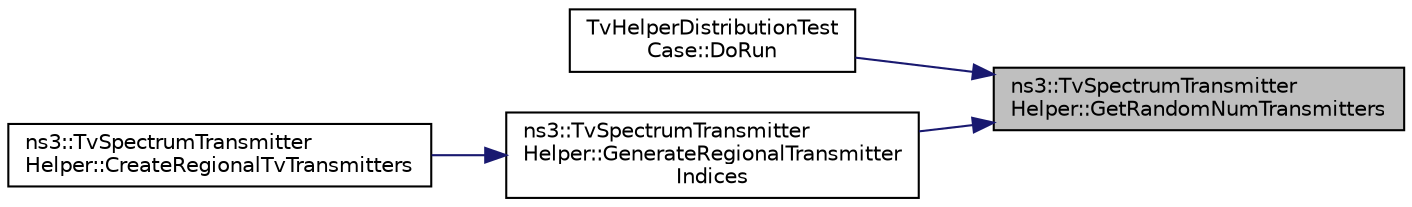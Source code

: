 digraph "ns3::TvSpectrumTransmitterHelper::GetRandomNumTransmitters"
{
 // LATEX_PDF_SIZE
  edge [fontname="Helvetica",fontsize="10",labelfontname="Helvetica",labelfontsize="10"];
  node [fontname="Helvetica",fontsize="10",shape=record];
  rankdir="RL";
  Node1 [label="ns3::TvSpectrumTransmitter\lHelper::GetRandomNumTransmitters",height=0.2,width=0.4,color="black", fillcolor="grey75", style="filled", fontcolor="black",tooltip="Randomly generates the number of TV transmitters to be created based on given density and number of p..."];
  Node1 -> Node2 [dir="back",color="midnightblue",fontsize="10",style="solid",fontname="Helvetica"];
  Node2 [label="TvHelperDistributionTest\lCase::DoRun",height=0.2,width=0.4,color="black", fillcolor="white", style="filled",URL="$class_tv_helper_distribution_test_case.html#a34741e4aaf8de395bd978c044f941092",tooltip="Implementation to actually run this TestCase."];
  Node1 -> Node3 [dir="back",color="midnightblue",fontsize="10",style="solid",fontname="Helvetica"];
  Node3 [label="ns3::TvSpectrumTransmitter\lHelper::GenerateRegionalTransmitter\lIndices",height=0.2,width=0.4,color="black", fillcolor="white", style="filled",URL="$classns3_1_1_tv_spectrum_transmitter_helper.html#a006ecf3ca051c904ef507fbe1594b441",tooltip="Generates random indices of given region frequency array (ignoring indices referring to invalid chann..."];
  Node3 -> Node4 [dir="back",color="midnightblue",fontsize="10",style="solid",fontname="Helvetica"];
  Node4 [label="ns3::TvSpectrumTransmitter\lHelper::CreateRegionalTvTransmitters",height=0.2,width=0.4,color="black", fillcolor="white", style="filled",URL="$classns3_1_1_tv_spectrum_transmitter_helper.html#aebb24cb396c43e4f0355c04b2506bb35",tooltip="Generates and installs (starts transmission on the spectrum channel) a random number of TV transmitte..."];
}
